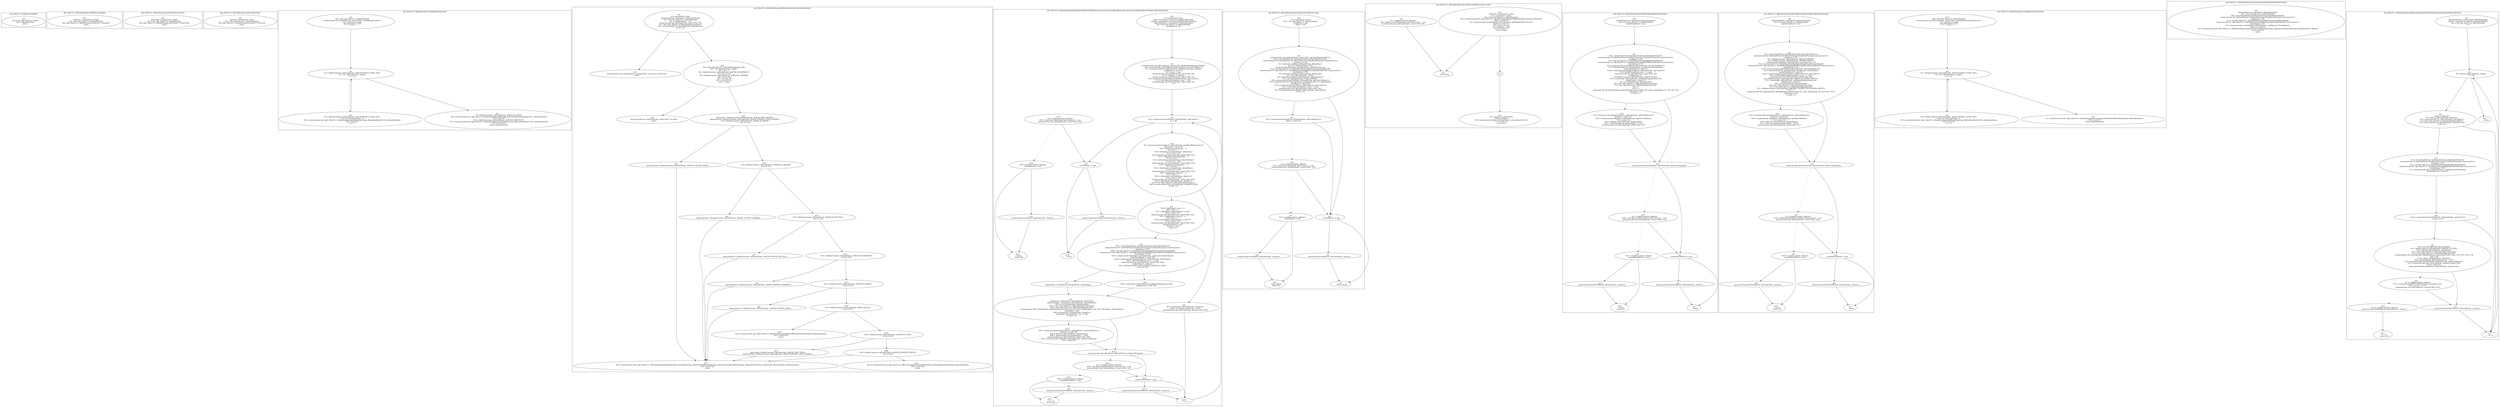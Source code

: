 digraph "31.ts" {
subgraph "cluster_@ts_files/31.ts: %dflt.[static]%dflt()" {
  label="@ts_files/31.ts: %dflt.[static]%dflt()";
  Node33200 [label="id:0
      this = this: @ts_files/31.ts: %dflt
      TAG = 'AlbumDataImpl'
      return"];
}
subgraph "cluster_@ts_files/31.ts: AlbumDataImpl.setBlackList(string[])" {
  label="@ts_files/31.ts: AlbumDataImpl.setBlackList(string[])";
  Node49070 [label="id:0
      blackList = parameter0: string[]
      this = this: @ts_files/31.ts: AlbumDataImpl
      this.<@ts_files/31.ts: AlbumDataImpl.blackList> = blackList
      return"];
}
subgraph "cluster_@ts_files/31.ts: AlbumDataImpl.setSelectType(number)" {
  label="@ts_files/31.ts: AlbumDataImpl.setSelectType(number)";
  Node48460 [label="id:0
      selectType = parameter0: number
      this = this: @ts_files/31.ts: AlbumDataImpl
      this.<@ts_files/31.ts: AlbumDataImpl.selectType> = selectType
      return"];
}
subgraph "cluster_@ts_files/31.ts: AlbumDataImpl.setDeviceId(string)" {
  label="@ts_files/31.ts: AlbumDataImpl.setDeviceId(string)";
  Node45990 [label="id:0
      deviceId = parameter0: string
      this = this: @ts_files/31.ts: AlbumDataImpl
      this.<@ts_files/31.ts: AlbumDataImpl.deviceId> = deviceId
      return"];
}
subgraph "cluster_@ts_files/31.ts: AlbumDataImpl.reloadAlbumItemData()" {
  label="@ts_files/31.ts: AlbumDataImpl.reloadAlbumItemData()";
  Node47440 [label="id:0
      this = this: @ts_files/31.ts: AlbumDataImpl
      instanceinvoke Log.<@%unk/%unk: .info()>(TAG, 'reloadAlbumItemData')
      %0 = newarray (any)[0]
      albumDataItems = %0
      i = 0"];
  Node47441 [label="id:1
      %1 = MediaConstants.<@%unk/%unk: .ALBUM_DEFAULT_SORT_LIST>
      %2 = %1.<@%unk/%unk: .length>
      if i < %2"];
  Node47442 [label="id:2
      %3 = MediaConstants.<@%unk/%unk: .ALBUM_DEFAULT_SORT_LIST>
      %4 = %3.<@%unk/%unk: .i>
      %5 = instanceinvoke this.<@ts_files/31.ts: AlbumDataImpl.getAlbumItem(string, AlbumDataItem[])>(%4, albumDataItems)
      %6 = await %5
      i = i + 1"];
  Node47443 [label="id:3
      %7 = MediaConstants.<@%unk/%unk: .ALBUM_ID_USER>
      %8 = instanceinvoke this.<@ts_files/31.ts: AlbumDataImpl.getAlbumItem(string, AlbumDataItem[])>(%7, albumDataItems)
      %9 = await %8
      %10 = MediaConstants.<@%unk/%unk: .ALBUM_ID_RECYCLE>
      %11 = instanceinvoke this.<@ts_files/31.ts: AlbumDataImpl.getAlbumItem(string, AlbumDataItem[])>(%10, albumDataItems)
      %12 = await %11
      return albumDataItems"];
  Node47440 -> Node47441;
  Node47441 -> Node47442;
  Node47441 -> Node47443;
  Node47442 -> Node47441;
}
subgraph "cluster_@ts_files/31.ts: AlbumDataImpl.getAlbumItem(string, AlbumDataItem[])" {
  label="@ts_files/31.ts: AlbumDataImpl.getAlbumItem(string, AlbumDataItem[])";
  Node62520 [label="id:0
      id = parameter0: string
      albumDataItems = parameter1: AlbumDataItem[]
      this = this: @ts_files/31.ts: AlbumDataImpl
      %0 = 'getAlbumItem: ' + id
      instanceinvoke Log.<@%unk/%unk: .info()>(TAG, %0)
      %1 = this.<@ts_files/31.ts: AlbumDataImpl.blackList>
      %2 = instanceinvoke %1.<@%unk/%unk: .indexOf()>(id)
      if %2 >= 0"];
  Node62521 [label="id:1
      instanceinvoke Log.<@%unk/%unk: .debug()>(TAG, 'no need as in black list')
      return"];
  Node62522 [label="id:2
      %3 = this.<@ts_files/31.ts: AlbumDataImpl.deviceId>
      %4 = %3.<@%unk/%unk: .length>
      %5 = %4 > 0
      %6 = MediaConstants.<@%unk/%unk: .ALBUM_ID_SNAPSHOT>
      %7 = id !== %6
      %8 = MediaConstants.<@%unk/%unk: .ALBUM_ID_CAMERA>
      %9 = id !== %8
      %10 = %7 && %9
      %11 = %5 && %10
      if %11 != false"];
  Node62523 [label="id:3
      instanceinvoke Log.<@%unk/%unk: .info()>(TAG, 'no need')
      return"];
  Node62524 [label="id:4
      albumType = MediaConstants.<@%unk/%unk: .ALBUM_TYPE_SYSTEM>
      albumSubType = MediaConstants.<@%unk/%unk: .ALBUM_SUBTYPE_USER_GENERIC>
      %12 = MediaConstants.<@%unk/%unk: .ALBUM_ID_FAVOR>
      if id == %12"];
  Node62525 [label="id:5
      albumSubType = MediaConstants.<@%unk/%unk: .ALBUM_SUBTYPE_FAVOR>"];
  Node62526 [label="id:6
      albumSubType = MediaConstants.<@%unk/%unk: .ALBUM_SUBTYPE_CAMERA>"];
  Node62527 [label="id:7
      albumSubType = MediaConstants.<@%unk/%unk: .ALBUM_SUBTYPE_RECYCLE>"];
  Node62528 [label="id:8
      albumSubType = MediaConstants.<@%unk/%unk: .ALBUM_SUBTYPE_SNAPSHOT>"];
  Node62529 [label="id:9
      albumSubType = MediaConstants.<@%unk/%unk: .ALBUM_SUBTYPE_VIDEO>"];
  Node625210 [label="id:10
      %20 = instanceinvoke this.<@ts_files/31.ts: AlbumDataImpl.getAllPhotoAlbum(AlbumDataItem[])>(albumDataItems)
      %21 = await %20
      return"];
  Node625211 [label="id:11
      albumType = MediaConstants.<@%unk/%unk: .ALBUM_TYPE_USER>
      albumSubType = MediaConstants.<@%unk/%unk: .ALBUM_SUBTYPE_USER_GENERIC>"];
  Node625212 [label="id:12
      %22 = instanceinvoke this.<@ts_files/31.ts: AlbumDataImpl.getAlbumItemByUserFileMgr(string, photoAccessHelper.AlbumType, photoAccessHelper.AlbumSubtype, AlbumDataItem[])>(id, albumType, albumSubType, albumDataItems)
      %23 = await %22
      return"];
  Node625213 [label="id:13
      %24 = instanceinvoke this.<@ts_files/31.ts: AlbumDataImpl.getMovingPhotoAbstractAlbum(AlbumDataItem[])>(albumDataItems)
      %25 = await %24
      return"];
  Node625214 [label="id:14
      %13 = MediaConstants.<@%unk/%unk: .ALBUM_ID_CAMERA>
      if id == %13"];
  Node625215 [label="id:15
      %14 = MediaConstants.<@%unk/%unk: .ALBUM_ID_RECYCLE>
      if id == %14"];
  Node625216 [label="id:16
      %15 = MediaConstants.<@%unk/%unk: .ALBUM_ID_SNAPSHOT>
      if id == %15"];
  Node625217 [label="id:17
      %16 = MediaConstants.<@%unk/%unk: .ALBUM_ID_VIDEO>
      if id == %16"];
  Node625218 [label="id:18
      %17 = MediaConstants.<@%unk/%unk: .ALBUM_ID_ALL>
      if id == %17"];
  Node625219 [label="id:19
      %18 = MediaConstants.<@%unk/%unk: .ALBUM_ID_USER>
      if id == %18"];
  Node625220 [label="id:20
      %19 = MediaConstants.<@%unk/%unk: .ALBUM_ID_MOVING_PHOTO>
      if id == %19"];
  Node62520 -> Node62521;
  Node62520 -> Node62522;
  Node62522 -> Node62523;
  Node62522 -> Node62524;
  Node62524 -> Node62525;
  Node62524 -> Node625214;
  Node62525 -> Node625212;
  Node62526 -> Node625212;
  Node62527 -> Node625212;
  Node62528 -> Node625212;
  Node62529 -> Node625212;
  Node625211 -> Node625212;
  Node625214 -> Node62526;
  Node625214 -> Node625215;
  Node625215 -> Node62527;
  Node625215 -> Node625216;
  Node625216 -> Node62528;
  Node625216 -> Node625217;
  Node625217 -> Node62529;
  Node625217 -> Node625218;
  Node625218 -> Node625210;
  Node625218 -> Node625219;
  Node625219 -> Node625211;
  Node625219 -> Node625220;
  Node625220 -> Node625213;
  Node625220 -> Node625212;
}
subgraph "cluster_@ts_files/31.ts: AlbumDataImpl.getAlbumItemByUserFileMgr(string, photoAccessHelper.AlbumType, photoAccessHelper.AlbumSubtype, AlbumDataItem[])" {
  label="@ts_files/31.ts: AlbumDataImpl.getAlbumItemByUserFileMgr(string, photoAccessHelper.AlbumType, photoAccessHelper.AlbumSubtype, AlbumDataItem[])";
  Node134480 [label="id:0
      id = parameter0: string
      type = parameter1: photoAccessHelper.AlbumType
      subType = parameter2: photoAccessHelper.AlbumSubtype
      albumDataItems = parameter3: AlbumDataItem[]
      this = this: @ts_files/31.ts: AlbumDataImpl
      fetchResult = null"];
  Node134481 [label="id:1
      instanceinvoke Log.<@%unk/%unk: .info()>(TAG, 'getAlbumItemByUserFileMgr')
      %0 = instanceinvoke userFileModel.<@%unk/%unk: .getUserFileMgr()>()
      %1 = instanceinvoke %0.<@%unk/%unk: .getAlbums()>(type, subType)
      fetchResult = await %1
      %2 = 'type:' + type
      instanceinvoke Log.<@%unk/%unk: .info()>(TAG, %2)
      %3 = 'subType:' + subType
      instanceinvoke Log.<@%unk/%unk: .info()>(TAG, %3)
      %4 = instanceinvoke fetchResult.<@%unk/%unk: .getCount()>()
      %5 = 'get Album fetchResult, count: ' + %4
      instanceinvoke Log.<@%unk/%unk: .info()>(TAG, %5)
      i = 0"];
  Node134482 [label="id:2
      %6 = instanceinvoke fetchResult.<@%unk/%unk: .getCount()>()
      if i < %6"];
  Node134483 [label="id:3
      %7 = instanceinvoke fetchResult.<@%unk/%unk: .getObjectByPosition()>(i)
      albumAsset = await %7
      %8 = 'albumAsset albumType: ' + i
      %9 = %8 + '---'
      %10 = albumAsset.<@%unk/%unk: .albumType>
      %11 = %9 + %10
      instanceinvoke Log.<@%unk/%unk: .info()>(TAG, %11)
      %12 = 'albumAsset albumSubType: ' + i
      %13 = %12 + '---'
      %14 = albumAsset.<@%unk/%unk: .albumSubtype>
      %15 = %13 + %14
      instanceinvoke Log.<@%unk/%unk: .info()>(TAG, %15)
      %16 = 'albumAsset albumName: ' + i
      %17 = %16 + '---'
      %18 = albumAsset.<@%unk/%unk: .albumName>
      %19 = %17 + %18
      instanceinvoke Log.<@%unk/%unk: .info()>(TAG, %19)
      %20 = 'albumAsset albumUri: ' + i
      %21 = %20 + '---'
      %22 = albumAsset.<@%unk/%unk: .albumUri>
      %23 = %21 + %22
      instanceinvoke Log.<@%unk/%unk: .info()>(TAG, %23)
      %24 = albumAsset.<@%unk/%unk: .albumUri>
      %25 = this.<@ts_files/31.ts: AlbumDataImpl.blackList>
      %26 = instanceinvoke %25.<@%unk/%unk: .indexOf()>(%24)
      if %26 >= 0"];
  Node134484 [label="id:4
      %27 = albumAsset.<@%unk/%unk: .albumUri>
      %28 = 'no need as in black list:' + %27
      instanceinvoke Log.<@%unk/%unk: .debug()>(TAG, %28)"];
  Node134485 [label="id:5
      %29 = 'albumAsset count: ' + i
      %30 = %29 + '---'
      %31 = albumAsset.<@%unk/%unk: .count>
      %32 = %30 + %31
      instanceinvoke Log.<@%unk/%unk: .info()>(TAG, %32)
      %33 = 'albumAsset coverUri: ' + i
      %34 = %33 + '---'
      %35 = albumAsset.<@%unk/%unk: .coverUri>
      %36 = %34 + %35
      instanceinvoke Log.<@%unk/%unk: .info()>(TAG, %36)
      photoFetchResult = null
      fileAsset = null
      count = 0"];
  Node134486 [label="id:6
      %37 = new @%unk/%unk: dataSharePredicates.DataSharePredicates
      instanceinvoke %37.<@%unk/%unk: dataSharePredicates.DataSharePredicates.constructor()>()
      predicates = %37
      %38 = new @ts_files/31.ts: %AC$AlbumDataImpl$getAlbumItemByUserFileMgr$0
      instanceinvoke %38.<@ts_files/31.ts: %AC$AlbumDataImpl$getAlbumItemByUserFileMgr$0.constructor()>()
      fetchOptions = %38
      %39 = instanceinvoke albumAsset.<@%unk/%unk: .getAssets()>(fetchOptions)
      photoFetchResult = await %39
      count = instanceinvoke photoFetchResult.<@%unk/%unk: .getCount()>()
      %40 = 'photoFetchResult count: ' + count
      instanceinvoke Log.<@%unk/%unk: .info()>(TAG, %40)
      displayName = 'unknown'
      %41 = MediaConstants.<@%unk/%unk: .ALBUM_ID_USER>
      if id === %41"];
  Node134487 [label="id:7
      displayName = albumAsset.<@%unk/%unk: .albumName>"];
  Node134488 [label="id:8
      %42 = staticinvoke <@%unk/%unk: .getAlbumDisplayName()>(id)
      displayName = await %42"];
  Node134489 [label="id:9
      albumType = albumAsset.<@%unk/%unk: .albumType>
      albumSubType = albumAsset.<@%unk/%unk: .albumSubtype>
      %43 = new @%unk/%unk: AlbumDataItem
      %44 = this.<@ts_files/31.ts: AlbumDataImpl.selectType>
      %45 = this.<@ts_files/31.ts: AlbumDataImpl.deviceId>
      instanceinvoke %43.<@%unk/%unk: AlbumDataItem.constructor()>(id, count, displayName, %44, %45, albumType, albumSubType)
      albumItem = %43
      %46 = albumAsset.<@%unk/%unk: .albumUri>
      albumItem.<@%unk/%unk: .uri> = %46
      if count > 0"];
  Node1344810 [label="id:10
      %47 = instanceinvoke photoFetchResult.<@%unk/%unk: .getFirstObject()>()
      fileAsset = await %47
      %48 = fileAsset.<@%unk/%unk: .displayName>
      %49 = 'getFirstObject file displayName: ' + %48
      instanceinvoke Log.<@%unk/%unk: .info()>(TAG, %49)
      %50 = instanceinvoke albumItem.<@%unk/%unk: .update()>(fileAsset)
      %51 = await %50"];
  Node1344811 [label="id:11
      instanceinvoke albumDataItems.<@%unk/%unk: .push()>(albumItem)"];
  Node1344812 [label="id:12
      err = caughtexception: unknown
      %52 = 'get Album getPhotoAssets failed with err: ' + err
      instanceinvoke Log.<@%unk/%unk: .error()>(TAG, %52)"];
  Node1344813 [label="id:13
      if photoFetchResult != null"];
  Node1344814 [label="id:14
      instanceinvoke photoFetchResult.<@%unk/%unk: .close()>()"];
  Node1344815 [label="id:15
      if fetchResult != null"];
  Node1344816 [label="id:16
      instanceinvoke fetchResult.<@%unk/%unk: .close()>()"];
  Node1344817 [label="id:17
      err = caughtexception: unknown
      %53 = 'get Album fetchResult failed with err: ' + err
      instanceinvoke Log.<@%unk/%unk: .error()>(TAG, %53)"];
  Node1344818 [label="id:18
      return"];
  Node1344819 [label="id:19
      i = i + 1"];
  Node1344820 [label="id:20
      %54 = caughtexception: unknown
      if fetchResult != null"];
  Node1344821 [label="id:21
      instanceinvoke fetchResult.<@%unk/%unk: .close()>()"];
  Node1344822 [label="id:22
      return
      throw %54"];
  Node1344823 [label="id:23
      %55 = caughtexception: unknown
      if photoFetchResult != null"];
  Node1344824 [label="id:24
      instanceinvoke photoFetchResult.<@%unk/%unk: .close()>()"];
  Node1344825 [label="id:25
      i = i + 1
      throw %55"];
  Node134480 -> Node134481;
  Node134481 -> Node134482;
  Node134482 -> Node134483;
  Node134482 -> Node1344815;
  Node134483 -> Node134484;
  Node134483 -> Node134485;
  Node134484 -> Node1344819;
  Node134485 -> Node134486;
  Node134486 -> Node134487;
  Node134486 -> Node134488;
  Node134487 -> Node134489;
  Node134488 -> Node134489;
  Node134489 -> Node1344810;
  Node134489 -> Node1344811;
  Node1344810 -> Node1344811;
  Node1344811 -> Node1344813;
  Node1344811 -> Node1344812[style="dotted"];
  Node1344812 -> Node1344813;
  Node1344812 -> Node1344823[style="dotted"];
  Node1344813 -> Node1344814;
  Node1344813 -> Node1344819;
  Node1344814 -> Node1344819;
  Node1344815 -> Node1344816;
  Node1344815 -> Node1344818;
  Node1344816 -> Node1344818;
  Node1344817 -> Node1344815;
  Node1344817 -> Node1344820[style="dotted"];
  Node1344819 -> Node134482;
  Node1344820 -> Node1344821;
  Node1344820 -> Node1344822;
  Node1344821 -> Node1344822;
  Node1344823 -> Node1344824;
  Node1344823 -> Node1344825;
  Node1344824 -> Node1344825;
}
subgraph "cluster_@ts_files/31.ts: AlbumDataImpl.getUserAlbumItemByUri(string)" {
  label="@ts_files/31.ts: AlbumDataImpl.getUserAlbumItemByUri(string)";
  Node56240 [label="id:0
      uri = parameter0: string
      this = this: @ts_files/31.ts: AlbumDataImpl
      fetchResult = null
      album = null"];
  Node56241 [label="id:1
      instanceinvoke Log.<@%unk/%unk: .info()>(TAG, 'getUserAlbumItemByUri')
      %0 = new @%unk/%unk: dataSharePredicates.DataSharePredicates
      instanceinvoke %0.<@%unk/%unk: dataSharePredicates.DataSharePredicates.constructor()>()
      predicates = %0
      %1 = photoAccessHelper.<@%unk/%unk: .AlbumKeys>
      %2 = %1.<@%unk/%unk: .URI>
      instanceinvoke predicates.<@%unk/%unk: .equalTo()>(%2, uri)
      %3 = new @ts_files/31.ts: %AC$AlbumDataImpl$getUserAlbumItemByUri$1
      instanceinvoke %3.<@ts_files/31.ts: %AC$AlbumDataImpl$getUserAlbumItemByUri$1.constructor()>()
      fetchOptions = %3
      %4 = photoAccessHelper.<@%unk/%unk: .AlbumType>
      %5 = %4.<@%unk/%unk: .USER>
      %6 = photoAccessHelper.<@%unk/%unk: .AlbumSubtype>
      %7 = %6.<@%unk/%unk: .USER_GENERIC>
      %8 = instanceinvoke userFileModel.<@%unk/%unk: .getUserFileMgr()>()
      %9 = instanceinvoke %8.<@%unk/%unk: .getAlbums()>(%5, %7, fetchOptions)
      fetchResult = await %9
      %10 = instanceinvoke fetchResult.<@%unk/%unk: .getCount()>()
      %11 = 'get Album fetchResult, count: ' + %10
      instanceinvoke Log.<@%unk/%unk: .info()>(TAG, %11)
      %12 = instanceinvoke fetchResult.<@%unk/%unk: .getCount()>()
      if %12 > 0"];
  Node56242 [label="id:2
      %13 = instanceinvoke fetchResult.<@%unk/%unk: .getFirstObject()>()
      album = await %13"];
  Node56243 [label="id:3
      if fetchResult != null"];
  Node56244 [label="id:4
      instanceinvoke fetchResult.<@%unk/%unk: .close()>()"];
  Node56245 [label="id:5
      return album"];
  Node56246 [label="id:6
      err = caughtexception: unknown
      %14 = 'get Album fetchResult failed with err: ' + err
      instanceinvoke Log.<@%unk/%unk: .error()>(TAG, %14)"];
  Node56247 [label="id:7
      %15 = caughtexception: unknown
      if fetchResult != null"];
  Node56248 [label="id:8
      instanceinvoke fetchResult.<@%unk/%unk: .close()>()"];
  Node56249 [label="id:9
      return album
      throw %15"];
  Node56240 -> Node56241;
  Node56241 -> Node56242;
  Node56241 -> Node56243;
  Node56242 -> Node56243;
  Node56242 -> Node56246[style="dotted"];
  Node56243 -> Node56244;
  Node56243 -> Node56245;
  Node56244 -> Node56245;
  Node56246 -> Node56243;
  Node56246 -> Node56247[style="dotted"];
  Node56247 -> Node56248;
  Node56247 -> Node56249;
  Node56248 -> Node56249;
}
subgraph "cluster_@ts_files/31.ts: AlbumDataImpl.removeFileFromAlbum(string, string)" {
  label="@ts_files/31.ts: AlbumDataImpl.removeFileFromAlbum(string, string)";
  Node61800 [label="id:0
      albumUri = parameter0: string
      uri = parameter1: string
      this = this: @ts_files/31.ts: AlbumDataImpl
      %0 = instanceinvoke this.<@ts_files/31.ts: AlbumDataImpl.getUserAlbumItemByUri(string)>(albumUri)
      album = await %0
      %1 = instanceinvoke userFileModel.<@%unk/%unk: .getMediaItemByUri()>(uri)
      fileAsset = await %1
      %2 = album != null
      %3 = fileAsset != null
      %4 = %2 && %3
      if %4 != false"];
  Node61801 [label="id:1"];
  Node61802 [label="id:2
      %5 = newarray (unknown)[1]
      %5[0] = fileAsset
      %6 = instanceinvoke album.<@%unk/%unk: .removeAssets()>(%5)
      %7 = await %6
      return true"];
  Node61803 [label="id:3
      err = caughtexception: unknown
      %8 = 'album removePhotoAssets failed with error: ' + err
      instanceinvoke Log.<@%unk/%unk: .error()>(TAG, %8)"];
  Node61804 [label="id:4
      return false"];
  Node61800 -> Node61801;
  Node61800 -> Node61804;
  Node61801 -> Node61802;
  Node61803 -> Node61804;
}
subgraph "cluster_@ts_files/31.ts: AlbumDataImpl.getAllPhotoAlbum(AlbumDataItem[])" {
  label="@ts_files/31.ts: AlbumDataImpl.getAllPhotoAlbum(AlbumDataItem[])";
  Node59170 [label="id:0
      albumDataItems = parameter0: AlbumDataItem[]
      this = this: @ts_files/31.ts: AlbumDataImpl
      photoFetchResult = null"];
  Node59171 [label="id:1
      %0 = new @%unk/%unk: dataSharePredicates.DataSharePredicates
      instanceinvoke %0.<@%unk/%unk: dataSharePredicates.DataSharePredicates.constructor()>()
      predicates = %0
      %1 = new @ts_files/31.ts: %AC$AlbumDataImpl$getAllPhotoAlbum$2
      instanceinvoke %1.<@ts_files/31.ts: %AC$AlbumDataImpl$getAllPhotoAlbum$2.constructor()>()
      fetchOptions = %1
      %2 = instanceinvoke userFileModel.<@%unk/%unk: .getUserFileMgr()>()
      %3 = instanceinvoke %2.<@%unk/%unk: .getAssets()>(fetchOptions)
      photoFetchResult = await %3
      count = instanceinvoke photoFetchResult.<@%unk/%unk: .getCount()>()
      %4 = 'getAllPhotoAlbum count: ' + count
      instanceinvoke Log.<@%unk/%unk: .info()>(TAG, %4)
      displayName = ''
      id = MediaConstants.<@%unk/%unk: .ALBUM_ID_ALL>
      %5 = staticinvoke <@%unk/%unk: .getAlbumDisplayName()>(id)
      displayName = await %5
      %6 = new @%unk/%unk: AlbumDataItem
      %7 = this.<@ts_files/31.ts: AlbumDataImpl.selectType>
      %8 = this.<@ts_files/31.ts: AlbumDataImpl.deviceId>
      %9 = -1
      %10 = -1
      instanceinvoke %6.<@%unk/%unk: AlbumDataItem.constructor()>(id, count, displayName, %7, %8, %9, %10)
      albumItem = %6
      if count > 0"];
  Node59172 [label="id:2
      %11 = instanceinvoke photoFetchResult.<@%unk/%unk: .getFirstObject()>()
      fileAsset = await %11
      %12 = instanceinvoke albumItem.<@%unk/%unk: .update()>(fileAsset)
      %13 = await %12
      %14 = fileAsset.<@%unk/%unk: .displayName>
      %15 = 'getFirstObject file displayName: ' + %14
      instanceinvoke Log.<@%unk/%unk: .info()>(TAG, %15)"];
  Node59173 [label="id:3
      instanceinvoke albumDataItems.<@%unk/%unk: .push()>(albumItem)"];
  Node59174 [label="id:4
      err = caughtexception: unknown
      %16 = 'get Album getPhotoAssets failed with err: ' + err
      instanceinvoke Log.<@%unk/%unk: .error()>(TAG, %16)"];
  Node59175 [label="id:5
      if photoFetchResult != null"];
  Node59176 [label="id:6
      instanceinvoke photoFetchResult.<@%unk/%unk: .close()>()"];
  Node59177 [label="id:7
      return"];
  Node59178 [label="id:8
      %17 = caughtexception: unknown
      if photoFetchResult != null"];
  Node59179 [label="id:9
      instanceinvoke photoFetchResult.<@%unk/%unk: .close()>()"];
  Node591710 [label="id:10
      return
      throw %17"];
  Node59170 -> Node59171;
  Node59171 -> Node59172;
  Node59171 -> Node59173;
  Node59172 -> Node59173;
  Node59173 -> Node59175;
  Node59173 -> Node59174[style="dotted"];
  Node59174 -> Node59175;
  Node59174 -> Node59178[style="dotted"];
  Node59175 -> Node59176;
  Node59175 -> Node59177;
  Node59176 -> Node59177;
  Node59178 -> Node59179;
  Node59178 -> Node591710;
  Node59179 -> Node591710;
}
subgraph "cluster_@ts_files/31.ts: AlbumDataImpl.getMovingPhotoAbstractAlbum(AlbumDataItem[])" {
  label="@ts_files/31.ts: AlbumDataImpl.getMovingPhotoAbstractAlbum(AlbumDataItem[])";
  Node70800 [label="id:0
      albumDataItems = parameter0: AlbumDataItem[]
      this = this: @ts_files/31.ts: AlbumDataImpl
      photoFetchResult = null"];
  Node70801 [label="id:1
      %0 = new @%unk/%unk: dataSharePredicates.DataSharePredicates
      instanceinvoke %0.<@%unk/%unk: dataSharePredicates.DataSharePredicates.constructor()>()
      predicates = %0
      %1 = MediaConstants.<@%unk/%unk: .PHOTO_SUBTYPE>
      %2 = MediaConstants.<@%unk/%unk: .MOVING_PHOTO>
      instanceinvoke predicates.<@%unk/%unk: .equalTo()>(%1, %2)
      %3 = new @ts_files/31.ts: %AC$AlbumDataImpl$getMovingPhotoAbstractAlbum$3
      instanceinvoke %3.<@ts_files/31.ts: %AC$AlbumDataImpl$getMovingPhotoAbstractAlbum$3.constructor()>()
      fetchOptions = %3
      %4 = instanceinvoke userFileModel.<@%unk/%unk: .getUserFileMgr()>()
      %5 = instanceinvoke %4.<@%unk/%unk: .getAssets()>(fetchOptions)
      photoFetchResult = await %5
      count = instanceinvoke photoFetchResult.<@%unk/%unk: .getCount()>()
      %6 = 'getMovingPhotoAbstractAlbum count: ' + count
      instanceinvoke Log.<@%unk/%unk: .info()>(TAG, %6)
      id = MediaConstants.<@%unk/%unk: .ALBUM_ID_MOVING_PHOTO>
      %7 = staticinvoke <@%unk/%unk: .getAlbumDisplayName()>(id)
      albumName = await %7
      %8 = new @%unk/%unk: AlbumDataItem
      %9 = this.<@ts_files/31.ts: AlbumDataImpl.selectType>
      %10 = this.<@ts_files/31.ts: AlbumDataImpl.deviceId>
      %11 = MediaConstants.<@%unk/%unk: .ABSTRACT_ALBUM_TYPE_MOVING_PHOTO>
      %12 = -1
      instanceinvoke %8.<@%unk/%unk: AlbumDataItem.constructor()>(id, count, albumName, %9, %10, %11, %12)
      albumItem = %8
      if count > 0"];
  Node70802 [label="id:2
      %13 = instanceinvoke photoFetchResult.<@%unk/%unk: .getFirstObject()>()
      fileAsset = await %13
      %14 = instanceinvoke albumItem.<@%unk/%unk: .update()>(fileAsset)
      %15 = await %14
      %16 = fileAsset.<@%unk/%unk: .displayName>
      %17 = 'first moving photo displayName: ' + %16
      instanceinvoke Log.<@%unk/%unk: .info()>(TAG, %17)"];
  Node70803 [label="id:3
      instanceinvoke albumDataItems.<@%unk/%unk: .push()>(albumItem)"];
  Node70804 [label="id:4
      err = caughtexception: unknown
      %18 = 'getMovingPhotoAbstractAlbum failed with err: ' + err
      instanceinvoke Log.<@%unk/%unk: .error()>(TAG, %18)"];
  Node70805 [label="id:5
      if photoFetchResult != null"];
  Node70806 [label="id:6
      instanceinvoke photoFetchResult.<@%unk/%unk: .close()>()"];
  Node70807 [label="id:7
      return"];
  Node70808 [label="id:8
      %19 = caughtexception: unknown
      if photoFetchResult != null"];
  Node70809 [label="id:9
      instanceinvoke photoFetchResult.<@%unk/%unk: .close()>()"];
  Node708010 [label="id:10
      return
      throw %19"];
  Node70800 -> Node70801;
  Node70801 -> Node70802;
  Node70801 -> Node70803;
  Node70802 -> Node70803;
  Node70803 -> Node70805;
  Node70803 -> Node70804[style="dotted"];
  Node70804 -> Node70805;
  Node70804 -> Node70808[style="dotted"];
  Node70805 -> Node70806;
  Node70805 -> Node70807;
  Node70806 -> Node70807;
  Node70808 -> Node70809;
  Node70808 -> Node708010;
  Node70809 -> Node708010;
}
subgraph "cluster_@ts_files/31.ts: AlbumDataImpl.reloadAlbumListItemData()" {
  label="@ts_files/31.ts: AlbumDataImpl.reloadAlbumListItemData()";
  Node51560 [label="id:0
      this = this: @ts_files/31.ts: AlbumDataImpl
      instanceinvoke Log.<@%unk/%unk: .info()>(TAG, 'reloadAlbumListItemData start')
      %0 = newarray (any)[0]
      albumDataItems = %0
      i = 0"];
  Node51561 [label="id:1
      %1 = MediaConstants.<@%unk/%unk: .ALBUM_DEFAULT_SORT_LIST>
      %2 = %1.<@%unk/%unk: .length>
      if i < %2"];
  Node51562 [label="id:2
      %3 = MediaConstants.<@%unk/%unk: .ALBUM_DEFAULT_SORT_LIST>
      %4 = %3.<@%unk/%unk: .i>
      %5 = instanceinvoke this.<@ts_files/31.ts: AlbumDataImpl.getAlbumItem(string, AlbumDataItem[])>(%4, albumDataItems)
      %6 = await %5
      i = i + 1"];
  Node51563 [label="id:3
      %7 = instanceinvoke this.<@ts_files/31.ts: AlbumDataImpl.getCommonListAlbumItem(AlbumDataItem[])>(albumDataItems)
      %8 = await %7
      return albumDataItems"];
  Node51560 -> Node51561;
  Node51561 -> Node51562;
  Node51561 -> Node51563;
  Node51562 -> Node51561;
}
subgraph "cluster_@ts_files/31.ts: AlbumDataImpl.getCommonListAlbumItem(AlbumDataItem[])" {
  label="@ts_files/31.ts: AlbumDataImpl.getCommonListAlbumItem(AlbumDataItem[])";
  Node65420 [label="id:0
      albumDataItems = parameter0: AlbumDataItem[]
      this = this: @ts_files/31.ts: AlbumDataImpl
      %0 = new @%unk/%unk: dataSharePredicates.DataSharePredicates
      instanceinvoke %0.<@%unk/%unk: dataSharePredicates.DataSharePredicates.constructor()>()
      predicates = %0
      %1 = new @ts_files/31.ts: %AC$AlbumDataImpl$getCommonListAlbumItem$4
      instanceinvoke %1.<@ts_files/31.ts: %AC$AlbumDataImpl$getCommonListAlbumItem$4.constructor()>()
      fetchOptions = %1
      %2 = instanceinvoke userFileModel.<@%unk/%unk: .getAlbums()>(fetchOptions)
      albums = await %2
      %3 = instanceinvoke this.<@ts_files/31.ts: AlbumDataImpl.getAlbumDataItem(AlbumDataItem[], photoAccessHelper.Album[])>(albumDataItems, albums)
      %4 = await %3
      return"];
}
subgraph "cluster_@ts_files/31.ts: AlbumDataImpl.getAlbumDataItem(AlbumDataItem[], photoAccessHelper.Album[])" {
  label="@ts_files/31.ts: AlbumDataImpl.getAlbumDataItem(AlbumDataItem[], photoAccessHelper.Album[])";
  Node84500 [label="id:0
      albumDataItems = parameter0: AlbumDataItem[]
      albums = parameter1: photoAccessHelper.Album[]
      this = this: @ts_files/31.ts: AlbumDataImpl
      i = 0"];
  Node84501 [label="id:1
      %0 = albums.<@%unk/%unk: .length>
      if i < %0"];
  Node84502 [label="id:2
      album = albums[i]
      %1 = album.<@%unk/%unk: .albumUri>
      %2 = instanceinvoke %1.<@%unk/%unk: .toString()>()
      %3 = this.<@ts_files/31.ts: AlbumDataImpl.blackList>
      %4 = instanceinvoke %3.<@%unk/%unk: .indexOf()>(%2)
      if %4 >= 0"];
  Node84503 [label="id:3
      %5 = new @%unk/%unk: dataSharePredicates.DataSharePredicates
      instanceinvoke %5.<@%unk/%unk: dataSharePredicates.DataSharePredicates.constructor()>()
      predicates = %5
      %6 = new @ts_files/31.ts: %AC$AlbumDataImpl$getAlbumDataItem$5
      instanceinvoke %6.<@ts_files/31.ts: %AC$AlbumDataImpl$getAlbumDataItem$5.constructor()>()
      fetchOptions = %6
      %7 = instanceinvoke album.<@%unk/%unk: .getAssets()>(fetchOptions)
      fetchFileResult = await %7"];
  Node84504 [label="id:4
      count = instanceinvoke fetchFileResult.<@%unk/%unk: .getCount()>()
      if count === 0"];
  Node84505 [label="id:5
      %8 = new @%unk/%unk: AlbumDataItem
      %9 = MediaConstants.<@%unk/%unk: .ALBUM_ID_USER>
      %10 = album.<@%unk/%unk: .albumName>
      %11 = this.<@ts_files/31.ts: AlbumDataImpl.selectType>
      %12 = this.<@ts_files/31.ts: AlbumDataImpl.deviceId>
      instanceinvoke %8.<@%unk/%unk: AlbumDataItem.constructor()>(%9, count, %10, %11, %12, 0, 0)
      item = %8
      %13 = album.<@%unk/%unk: .albumUri>
      item.<@%unk/%unk: AlbumDataItem.uri> = %13
      %14 = instanceinvoke fetchFileResult.<@%unk/%unk: .getFirstObject()>()
      %15 = instanceinvoke item.<@%unk/%unk: .update()>(await %14)
      %16 = await %15
      instanceinvoke albumDataItems.<@%unk/%unk: .push()>(item)"];
  Node84506 [label="id:6
      err = caughtexception: unknown
      %17 = instanceinvoke JSON.<@%unk/%unk: .stringify()>(err)
      %18 = 'on err: ' + %17
      instanceinvoke Log.<@%unk/%unk: .error()>(TAG, %18)"];
  Node84507 [label="id:7
      instanceinvoke fetchFileResult.<@%unk/%unk: .close()>()"];
  Node84508 [label="id:8
      return"];
  Node84509 [label="id:9
      i = i + 1"];
  Node845010 [label="id:10
      %19 = caughtexception: unknown
      instanceinvoke fetchFileResult.<@%unk/%unk: .close()>()"];
  Node845011 [label="id:11
      i = i + 1
      throw %19"];
  Node84500 -> Node84501;
  Node84501 -> Node84502;
  Node84501 -> Node84508;
  Node84502 -> Node84509;
  Node84502 -> Node84503;
  Node84503 -> Node84504;
  Node84504 -> Node84509;
  Node84504 -> Node84505;
  Node84505 -> Node84507;
  Node84505 -> Node84506[style="dotted"];
  Node84506 -> Node84507;
  Node84506 -> Node845010[style="dotted"];
  Node84507 -> Node84509;
  Node84509 -> Node84501;
  Node845010 -> Node845011;
}
}

